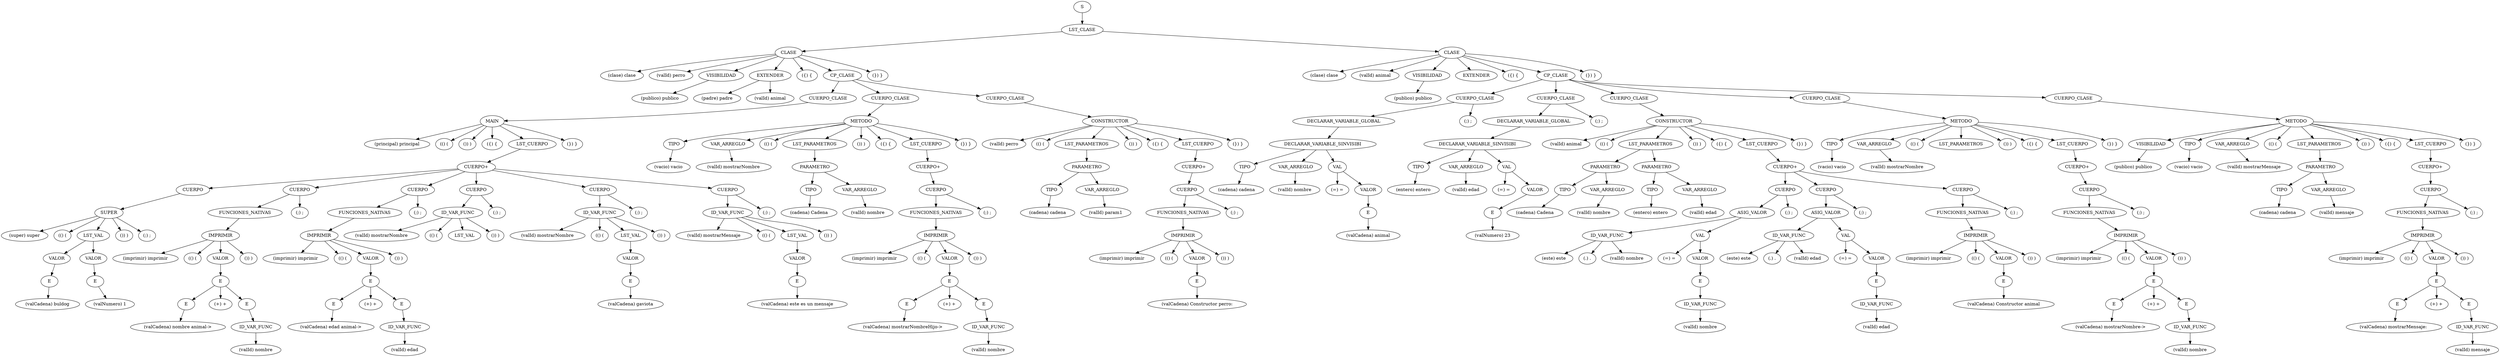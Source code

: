 digraph G{
10523083[label="S"];
10523083->27598891;
27598891[label="LST_CLASE"];
27598891->47063428;
47063428[label="CLASE"];
47063428->20917673;
20917673[label="(clase) clase"];
47063428->54041329;
54041329[label="(valId) perro"];
47063428->16609919;
16609919[label="VISIBILIDAD"];
16609919->15271547;
15271547[label="(publico) publico"];
47063428->3226198;
3226198[label="EXTENDER"];
3226198->29035785;
29035785[label="(padre) padre"];
3226198->59995477;
59995477[label="(valId) animal"];
47063428->3088388;
3088388[label="({) {"];
47063428->27795493;
27795493[label="CP_CLASE"];
27795493->48832851;
48832851[label="CUERPO_CLASE"];
48832851->36842478;
36842478[label="MAIN"];
36842478->63146847;
63146847[label="(principal) principal"];
36842478->31450711;
31450711[label="(() ("];
36842478->14620943;
14620943[label="()) )"];
36842478->64479624;
64479624[label="({) {"];
36842478->43445707;
43445707[label="LST_CUERPO"];
43445707->55467050;
55467050[label="CUERPO+"];
55467050->29441404;
29441404[label="CUERPO"];
29441404->63646052;
63646052[label="SUPER"];
63646052->35943562;
35943562[label="(super) super"];
63646052->55056607;
55056607[label="(() ("];
63646052->25747420;
25747420[label="LST_VAL"];
25747420->30400195;
30400195[label="VALOR"];
30400195->5166299;
5166299[label="E"];
5166299->46496694;
46496694[label="(valCadena) buldog"];
25747420->15817070;
15817070[label="VALOR"];
15817070->8135907;
8135907[label="E"];
8135907->6114302;
6114302[label="(valNumero) 1"];
63646052->55028720;
55028720[label="()) )"];
63646052->25496434;
25496434[label="(;) ;"];
55467050->28141317;
28141317[label="CUERPO"];
28141317->51945267;
51945267[label="FUNCIONES_NATIVAS"];
51945267->64854219;
64854219[label="IMPRIMIR"];
64854219->46817064;
46817064[label="(imprimir) imprimir"];
64854219->18700393;
18700393[label="(() ("];
64854219->34085817;
34085817[label="VALOR"];
34085817->38336904;
38336904[label="E"];
38336904->9487824;
9487824[label="E"];
9487824->18281552;
18281552[label="(valCadena) nombre animal->"];
38336904->30316242;
30316242[label="(+) +"];
38336904->4410728;
4410728[label="E"];
4410728->39696553;
39696553[label="ID_VAR_FUNC"];
39696553->21724664;
21724664[label="(valId) nombre"];
64854219->61304253;
61304253[label="()) )"];
28141317->14867369;
14867369[label="(;) ;"];
55467050->66697461;
66697461[label="CUERPO"];
66697461->63406242;
63406242[label="FUNCIONES_NATIVAS"];
63406242->33785274;
33785274[label="IMPRIMIR"];
33785274->35632012;
35632012[label="(imprimir) imprimir"];
33785274->52252659;
52252659[label="(() ("];
33785274->511887;
511887[label="VALOR"];
511887->4606985;
4606985[label="E"];
4606985->41462866;
41462866[label="E"];
41462866->37621475;
37621475[label="(valCadena) edad animal->"];
4606985->3048957;
3048957[label="(+) +"];
4606985->27440617;
27440617[label="E"];
27440617->45638969;
45638969[label="ID_VAR_FUNC"];
45638969->8097541;
8097541[label="(valId) edad"];
33785274->5769005;
5769005[label="()) )"];
66697461->51921052;
51921052[label="(;) ;"];
55467050->64636290;
64636290[label="CUERPO"];
64636290->44855704;
44855704[label="ID_VAR_FUNC"];
44855704->1048160;
1048160[label="(valId) mostrarNombre"];
44855704->9433441;
9433441[label="(() ("];
44855704->17792110;
17792110[label="LST_VAL"];
44855704->25911262;
25911262[label="()) )"];
64636290->31874772;
31874772[label="(;) ;"];
55467050->18437496;
18437496[label="CUERPO"];
18437496->31719739;
31719739[label="ID_VAR_FUNC"];
31719739->17042198;
17042198[label="(valId) mostrarNombre"];
31719739->19162058;
19162058[label="(() ("];
31719739->38240801;
38240801[label="LST_VAL"];
38240801->8622890;
8622890[label="VALOR"];
8622890->10497152;
10497152[label="E"];
10497152->27365507;
27365507[label="(valCadena) gaviota"];
31719739->44962972;
44962972[label="()) )"];
18437496->2013564;
2013564[label="(;) ;"];
55467050->18122076;
18122076[label="CUERPO"];
18122076->28880957;
28880957[label="ID_VAR_FUNC"];
28880957->58602024;
58602024[label="(valId) mostrarMensaje"];
28880957->57656175;
57656175[label="(() ("];
28880957->49143529;
49143529[label="LST_VAL"];
49143529->39638585;
39638585[label="VALOR"];
39638585->21202951;
21202951[label="E"];
21202951->56608836;
56608836[label="(valCadena) este es un mensaje"];
28880957->39717481;
39717481[label="()) )"];
18122076->21913016;
21913016[label="(;) ;"];
36842478->62999416;
62999416[label="(}) }"];
27795493->30123835;
30123835[label="CUERPO_CLASE"];
30123835->2679067;
2679067[label="METODO"];
2679067->24111608;
24111608[label="TIPO"];
24111608->15677883;
15677883[label="(vacio) vacio"];
2679067->6883221;
6883221[label="VAR_ARREGLO"];
6883221->61948991;
61948991[label="(valId) mostrarNombre"];
2679067->20670010;
20670010[label="(() ("];
2679067->51812368;
51812368[label="LST_PARAMETROS"];
51812368->63658128;
63658128[label="PARAMETRO"];
63658128->36052245;
36052245[label="TIPO"];
36052245->56034750;
56034750[label="(cadena) Cadena"];
63658128->34550710;
34550710[label="VAR_ARREGLO"];
34550710->42520941;
42520941[label="(valId) nombre"];
2679067->47144157;
47144157[label="()) )"];
2679067->21644229;
21644229[label="({) {"];
2679067->60580335;
60580335[label="LST_CUERPO"];
60580335->8352109;
8352109[label="CUERPO+"];
8352109->8060118;
8060118[label="CUERPO"];
8060118->5432205;
5432205[label="FUNCIONES_NATIVAS"];
5432205->48889850;
48889850[label="IMPRIMIR"];
48889850->37355470;
37355470[label="(imprimir) imprimir"];
48889850->654914;
654914[label="(() ("];
48889850->5894231;
5894231[label="VALOR"];
5894231->53048087;
53048087[label="E"];
53048087->7670737;
7670737[label="E"];
7670737->1927776;
1927776[label="(valCadena) mostrarNombreHijo->"];
53048087->17349988;
17349988[label="(+) +"];
53048087->21932166;
21932166[label="E"];
21932166->63171767;
63171767[label="ID_VAR_FUNC"];
63171767->31674992;
31674992[label="(valId) nombre"];
48889850->16639474;
16639474[label="()) )"];
8060118->15537542;
15537542[label="(;) ;"];
2679067->5620158;
5620158[label="(}) }"];
27795493->50581426;
50581426[label="CUERPO_CLASE"];
50581426->52579650;
52579650[label="CONSTRUCTOR"];
52579650->3454809;
3454809[label="(valId) perro"];
52579650->31093287;
31093287[label="(() ("];
52579650->11404133;
11404133[label="LST_PARAMETROS"];
11404133->35528341;
35528341[label="PARAMETRO"];
35528341->51319614;
51319614[label="TIPO"];
51319614->59223347;
59223347[label="(cadena) cadena"];
35528341->63248075;
63248075[label="VAR_ARREGLO"];
63248075->32361769;
32361769[label="(valId) param1"];
52579650->22820469;
22820469[label="()) )"];
52579650->4057632;
4057632[label="({) {"];
52579650->36518691;
36518691[label="LST_CUERPO"];
36518691->60232767;
60232767[label="CUERPO+"];
60232767->5223998;
5223998[label="CUERPO"];
5223998->47015983;
47015983[label="FUNCIONES_NATIVAS"];
47015983->20490669;
20490669[label="IMPRIMIR"];
20490669->50198296;
50198296[label="(imprimir) imprimir"];
20490669->49131481;
49131481[label="(() ("];
20490669->39530145;
39530145[label="VALOR"];
39530145->20226985;
20226985[label="E"];
20226985->47825138;
47825138[label="(valCadena) Constructor perro:"];
20490669->27773061;
27773061[label="()) )"];
5223998->48630964;
48630964[label="(;) ;"];
52579650->35025494;
35025494[label="(}) }"];
47063428->46793998;
46793998[label="(}) }"];
27598891->18492804;
18492804[label="CLASE"];
18492804->32217513;
32217513[label="(clase) clase"];
18492804->21522166;
21522166[label="(valId) animal"];
18492804->59481773;
59481773[label="VISIBILIDAD"];
59481773->65573909;
65573909[label="(publico) publico"];
18492804->53294272;
53294272[label="EXTENDER"];
18492804->9886408;
9886408[label="({) {"];
18492804->21868813;
21868813[label="CP_CLASE"];
21868813->62601592;
62601592[label="CUERPO_CLASE"];
62601592->26543418;
26543418[label="DECLARAR_VARIABLE_GLOBAL"];
26543418->37564172;
37564172[label="DECLARAR_VARIABLE_SINVISIBI"];
37564172->2533231;
2533231[label="TIPO"];
2533231->22799085;
22799085[label="(cadena) cadena"];
37564172->3865173;
3865173[label="VAR_ARREGLO"];
3865173->34786562;
34786562[label="(valId) nombre"];
37564172->44643603;
44643603[label="VAL"];
44643603->66248115;
66248115[label="(=) ="];
44643603->59362130;
59362130[label="VALOR"];
59362130->64497130;
64497130[label="E"];
64497130->43603258;
43603258[label="(valCadena) animal"];
62601592->56885004;
56885004[label="(;) ;"];
21868813->42202994;
42202994[label="CUERPO_CLASE"];
42202994->44282627;
44282627[label="DECLARAR_VARIABLE_GLOBAL"];
44282627->62999330;
62999330[label="DECLARAR_VARIABLE_SINVISIBI"];
62999330->30123063;
30123063[label="TIPO"];
30123063->2672115;
2672115[label="(entero) entero"];
62999330->24049039;
24049039[label="VAR_ARREGLO"];
24049039->15114764;
15114764[label="(valId) edad"];
62999330->1815156;
1815156[label="VAL"];
1815156->16336406;
16336406[label="(=) ="];
1815156->12809933;
12809933[label="VALOR"];
12809933->48180537;
48180537[label="E"];
48180537->30971651;
30971651[label="(valNumero) 23"];
42202994->10309404;
10309404[label="(;) ;"];
21868813->25675773;
25675773[label="CUERPO_CLASE"];
25675773->29755367;
29755367[label="CONSTRUCTOR"];
29755367->66471715;
66471715[label="(valId) animal"];
29755367->61374531;
61374531[label="(() ("];
29755367->15499871;
15499871[label="LST_PARAMETROS"];
15499871->5281111;
5281111[label="PARAMETRO"];
5281111->47530006;
47530006[label="TIPO"];
47530006->25116876;
25116876[label="(cadena) Cadena"];
5281111->24725298;
24725298[label="VAR_ARREGLO"];
24725298->21201098;
21201098[label="(valId) nombre"];
15499871->56592155;
56592155[label="PARAMETRO"];
56592155->39567352;
39567352[label="TIPO"];
39567352->20561848;
20561848[label="(entero) entero"];
56592155->50838910;
50838910[label="VAR_ARREGLO"];
50838910->54897010;
54897010[label="(valId) edad"];
29755367->24311045;
24311045[label="()) )"];
29755367->17472816;
17472816[label="({) {"];
29755367->23037620;
23037620[label="LST_CUERPO"];
23037620->6011995;
6011995[label="CUERPO+"];
6011995->54107956;
54107956[label="CUERPO"];
54107956->17209562;
17209562[label="ASIG_VALOR"];
17209562->20668333;
20668333[label="ID_VAR_FUNC"];
20668333->51797270;
51797270[label="(este) este"];
20668333->63522246;
63522246[label="(.) ."];
20668333->34829302;
34829302[label="(valId) nombre"];
17209562->45028263;
45028263[label="VAL"];
45028263->2601186;
2601186[label="(=) ="];
45028263->23410681;
23410681[label="VALOR"];
23410681->9369539;
9369539[label="E"];
9369539->17216995;
17216995[label="ID_VAR_FUNC"];
17216995->20735233;
20735233[label="(valId) nombre"];
54107956->52399374;
52399374[label="(;) ;"];
6011995->1832323;
1832323[label="CUERPO"];
1832323->16490914;
16490914[label="ASIG_VALOR"];
16490914->14200498;
14200498[label="ID_VAR_FUNC"];
14200498->60695621;
60695621[label="(este) este"];
14200498->9389685;
9389685[label="(.) ."];
14200498->17398306;
17398306[label="(valId) edad"];
16490914->22367029;
22367029[label="VAL"];
22367029->67085535;
67085535[label="(=) ="];
22367029->66898905;
66898905[label="VALOR"];
66898905->65219236;
65219236[label="E"];
65219236->50102218;
50102218[label="ID_VAR_FUNC"];
50102218->48266778;
48266778[label="(valId) edad"];
1832323->31747823;
31747823[label="(;) ;"];
6011995->17294952;
17294952[label="CUERPO"];
17294952->21436848;
21436848[label="FUNCIONES_NATIVAS"];
21436848->58713911;
58713911[label="IMPRIMIR"];
58713911->58663159;
58663159[label="(imprimir) imprimir"];
58713911->58206383;
58206383[label="(() ("];
58713911->54095401;
54095401[label="VALOR"];
54095401->17096567;
17096567[label="E"];
17096567->19651376;
19651376[label="(valCadena) Constructor animal"];
58713911->42644663;
42644663[label="()) )"];
17294952->48257652;
48257652[label="(;) ;"];
29755367->31665688;
31665688[label="(}) }"];
21868813->16555740;
16555740[label="CUERPO_CLASE"];
16555740->14783937;
14783937[label="METODO"];
14783937->65946577;
65946577[label="TIPO"];
65946577->56648283;
56648283[label="(vacio) vacio"];
14783937->40072506;
40072506[label="VAR_ARREGLO"];
40072506->25108238;
25108238[label="(valId) mostrarNombre"];
14783937->24647552;
24647552[label="(() ("];
14783937->20501377;
20501377[label="LST_PARAMETROS"];
14783937->50294666;
50294666[label="()) )"];
14783937->49998812;
49998812[label="({) {"];
14783937->47336128;
47336128[label="LST_CUERPO"];
47336128->23371976;
23371976[label="CUERPO+"];
23371976->9021196;
9021196[label="CUERPO"];
9021196->14081900;
14081900[label="FUNCIONES_NATIVAS"];
14081900->59628243;
59628243[label="IMPRIMIR"];
59628243->66892145;
66892145[label="(imprimir) imprimir"];
59628243->65158399;
65158399[label="(() ("];
59628243->49554687;
49554687[label="VALOR"];
49554687->43339000;
43339000[label="E"];
43339000->54506685;
54506685[label="E"];
54506685->20798117;
20798117[label="(valCadena) mostrarNombre->"];
43339000->52965331;
52965331[label="(+) +"];
43339000->6925935;
6925935[label="E"];
6925935->62333418;
62333418[label="ID_VAR_FUNC"];
62333418->24129853;
24129853[label="(valId) nombre"];
59628243->15842089;
15842089[label="()) )"];
9021196->8361080;
8361080[label="(;) ;"];
14783937->8140857;
8140857[label="(}) }"];
21868813->6158855;
6158855[label="CUERPO_CLASE"];
6158855->55429698;
55429698[label="METODO"];
55429698->29105235;
29105235[label="VISIBILIDAD"];
29105235->60620523;
60620523[label="(publico) publico"];
55429698->8713795;
8713795[label="TIPO"];
8713795->11315292;
11315292[label="(vacio) vacio"];
55429698->34728767;
34728767[label="VAR_ARREGLO"];
34728767->44123454;
44123454[label="(valId) mostrarMensaje"];
55429698->61566768;
61566768[label="(() ("];
55429698->17230008;
17230008[label="LST_PARAMETROS"];
17230008->20852350;
20852350[label="PARAMETRO"];
20852350->53453427;
53453427[label="TIPO"];
53453427->11318800;
11318800[label="(cadena) cadena"];
20852350->34760343;
34760343[label="VAR_ARREGLO"];
34760343->44407631;
44407631[label="(valId) mensaje"];
55429698->64124362;
64124362[label="()) )"];
55429698->40248354;
40248354[label="({) {"];
55429698->26690871;
26690871[label="LST_CUERPO"];
26690871->38891250;
38891250[label="CUERPO+"];
38891250->14476932;
14476932[label="CUERPO"];
14476932->63183526;
63183526[label="FUNCIONES_NATIVAS"];
63183526->31780825;
31780825[label="IMPRIMIR"];
31780825->17591975;
17591975[label="(imprimir) imprimir"];
31780825->24110047;
24110047[label="(() ("];
31780825->15663836;
15663836[label="VALOR"];
15663836->6756797;
6756797[label="E"];
6756797->60811181;
60811181[label="E"];
60811181->10429724;
10429724[label="(valCadena) mostrarMensaje: "];
6756797->26758660;
26758660[label="(+) +"];
6756797->39501348;
39501348[label="E"];
39501348->19967814;
19967814[label="ID_VAR_FUNC"];
19967814->45492604;
45492604[label="(valId) mensaje"];
31780825->6780253;
6780253[label="()) )"];
14476932->61022284;
61022284[label="(;) ;"];
55429698->12329649;
12329649[label="(}) }"];
18492804->43857981;
43857981[label="(}) }"];
}
